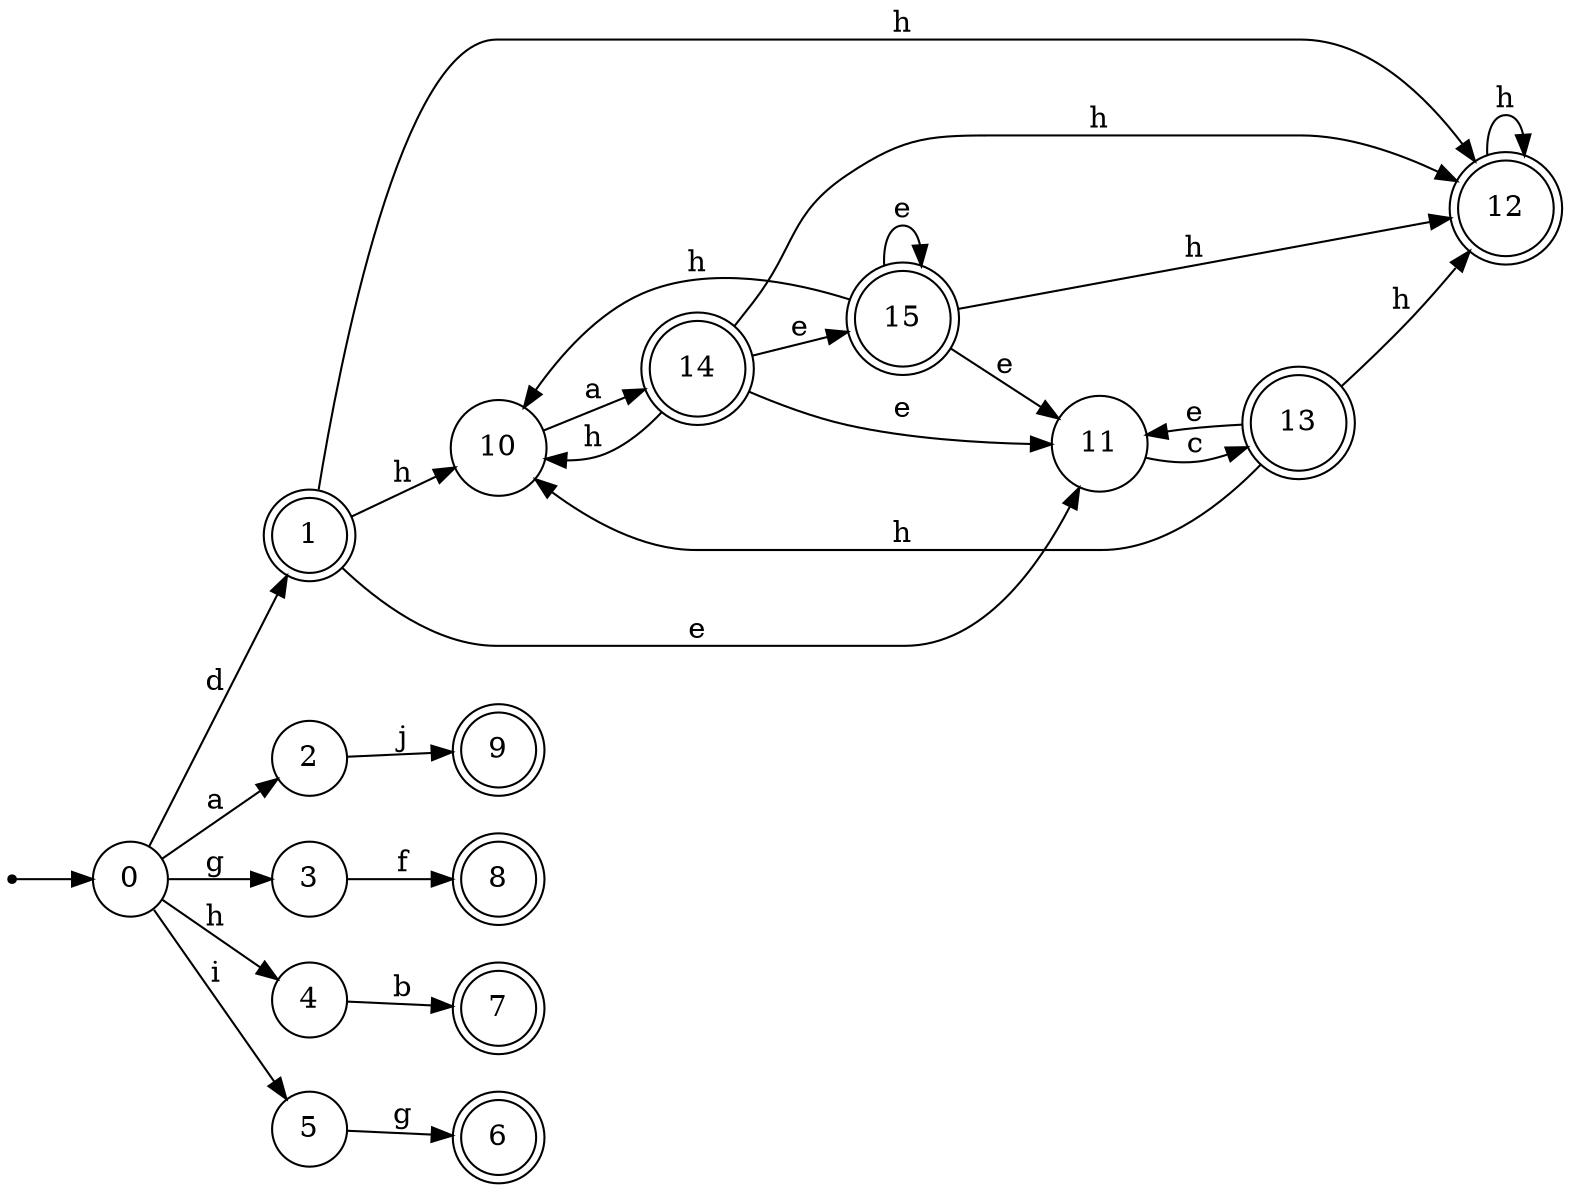 digraph finite_state_machine {
rankdir=LR;
size="20,20";
node [shape = point]; "dummy0"
node [shape = circle]; "0";
"dummy0" -> "0";
node [shape = doublecircle]; "1";node [shape = circle]; "2";
node [shape = circle]; "3";
node [shape = circle]; "4";
node [shape = circle]; "5";
node [shape = doublecircle]; "6";node [shape = doublecircle]; "7";node [shape = doublecircle]; "8";node [shape = doublecircle]; "9";node [shape = circle]; "10";
node [shape = circle]; "11";
node [shape = doublecircle]; "12";node [shape = doublecircle]; "13";node [shape = doublecircle]; "14";node [shape = doublecircle]; "15";"0" -> "1" [label = "d"];
 "0" -> "2" [label = "a"];
 "0" -> "3" [label = "g"];
 "0" -> "4" [label = "h"];
 "0" -> "5" [label = "i"];
 "5" -> "6" [label = "g"];
 "4" -> "7" [label = "b"];
 "3" -> "8" [label = "f"];
 "2" -> "9" [label = "j"];
 "1" -> "10" [label = "h"];
 "1" -> "12" [label = "h"];
 "1" -> "11" [label = "e"];
 "12" -> "12" [label = "h"];
 "11" -> "13" [label = "c"];
 "13" -> "11" [label = "e"];
 "13" -> "10" [label = "h"];
 "13" -> "12" [label = "h"];
 "10" -> "14" [label = "a"];
 "14" -> "10" [label = "h"];
 "14" -> "12" [label = "h"];
 "14" -> "11" [label = "e"];
 "14" -> "15" [label = "e"];
 "15" -> "11" [label = "e"];
 "15" -> "15" [label = "e"];
 "15" -> "10" [label = "h"];
 "15" -> "12" [label = "h"];
 }
